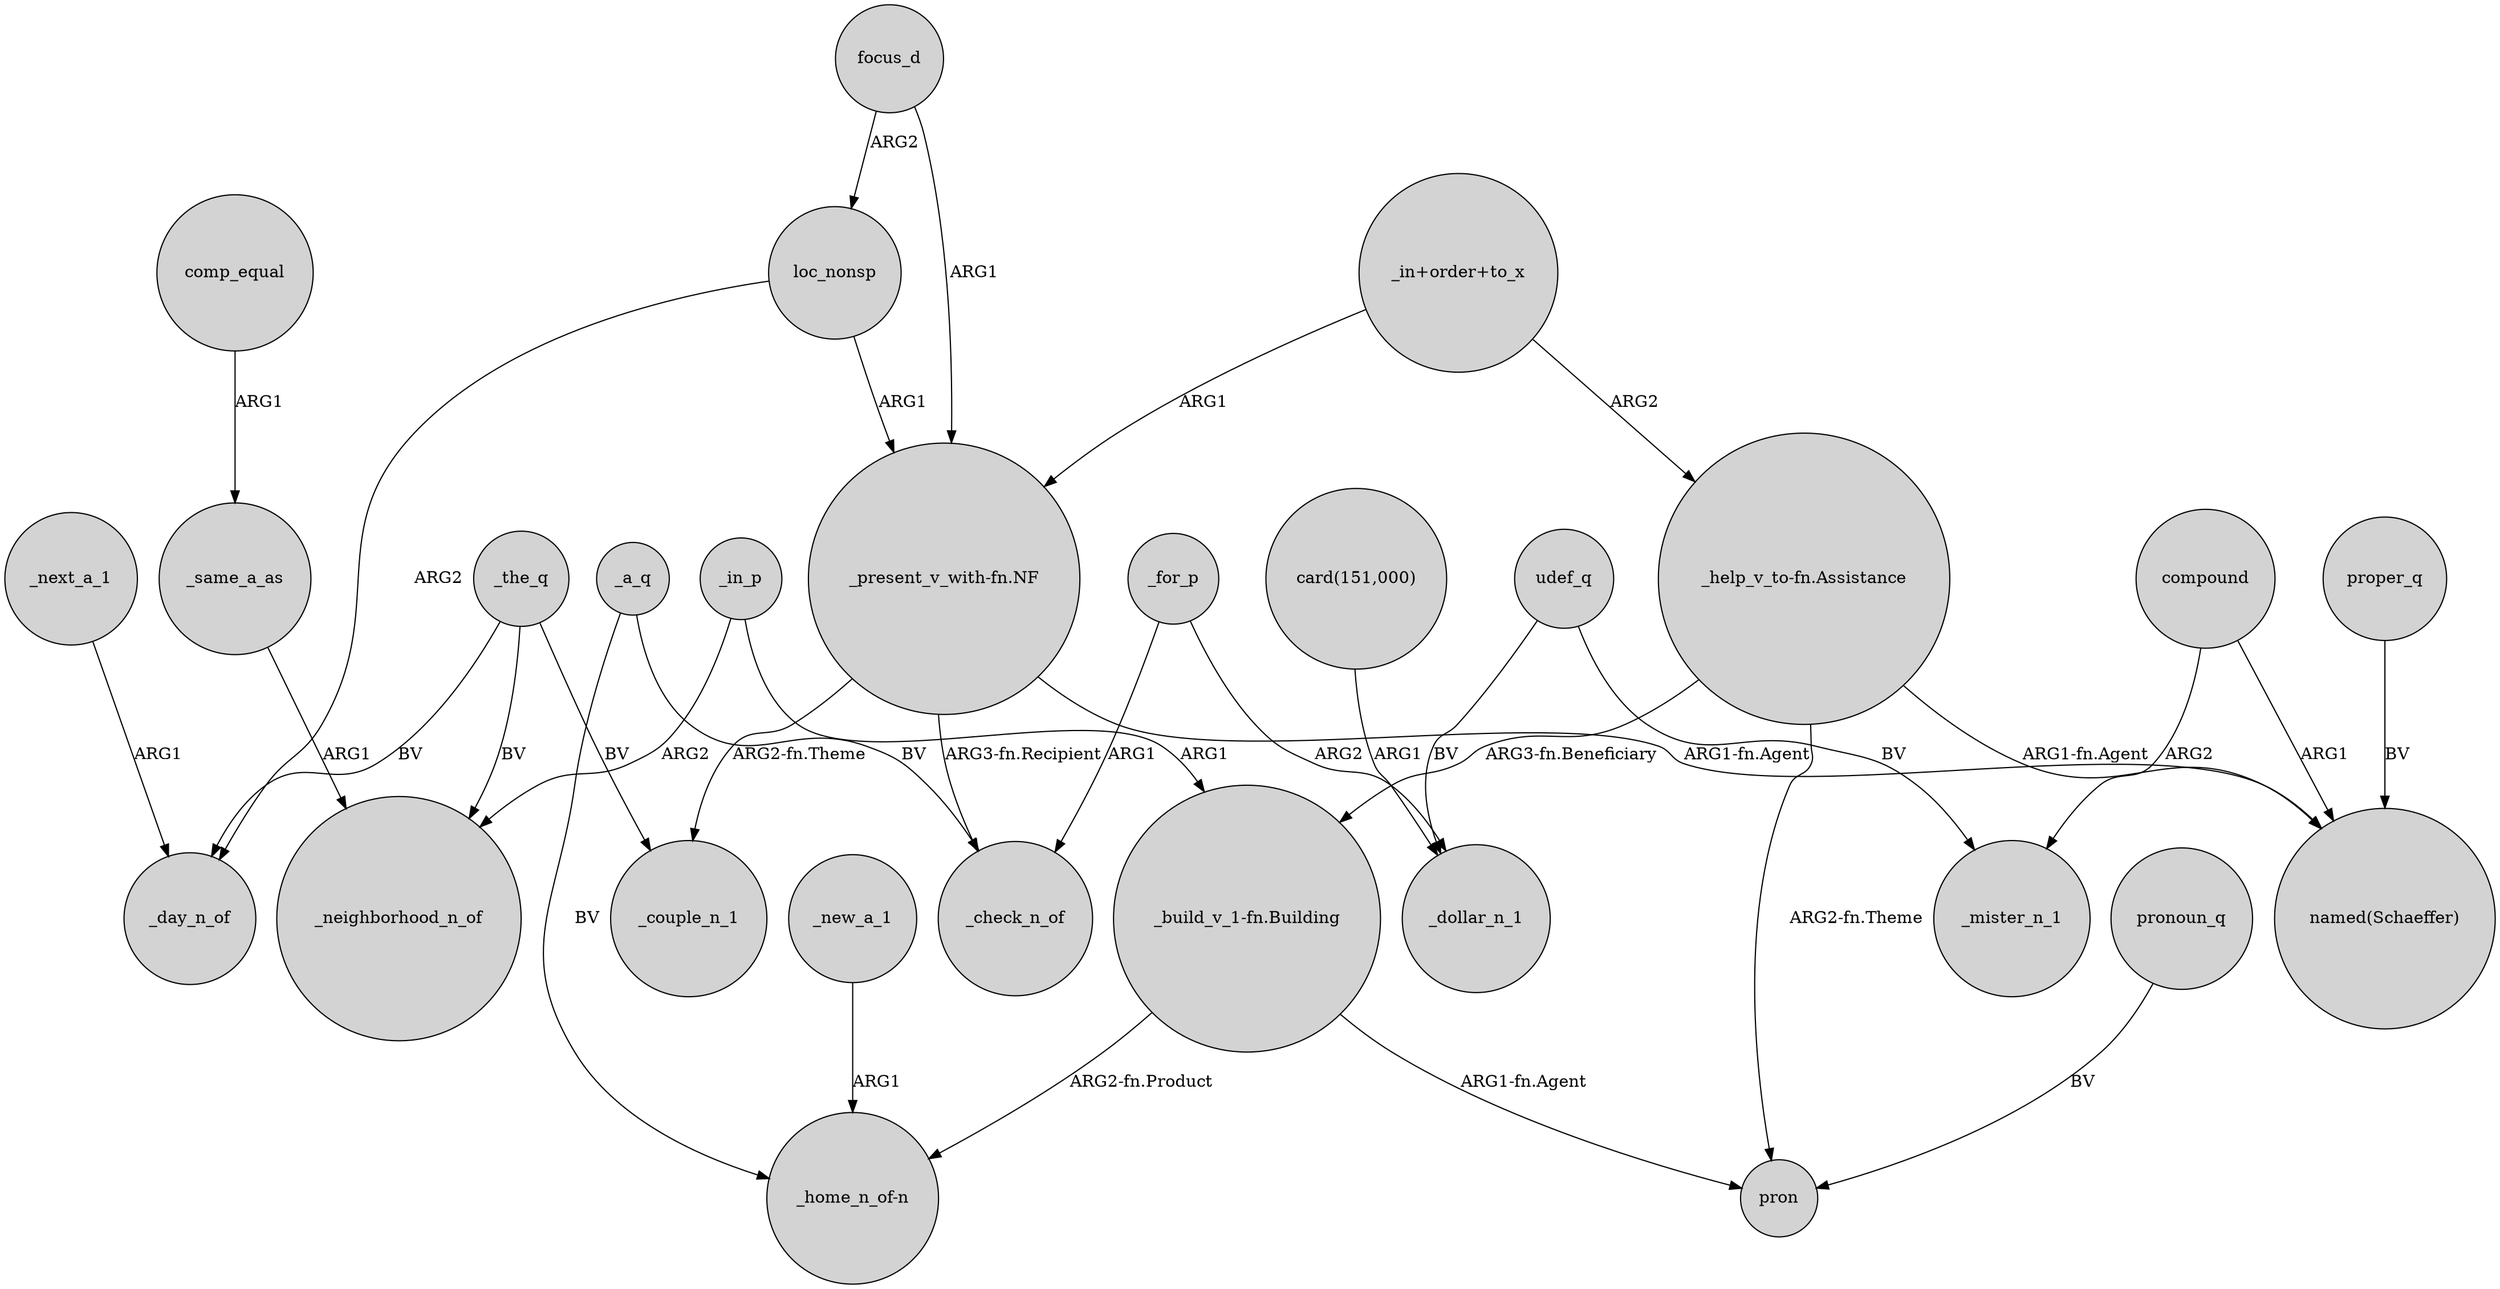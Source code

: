 digraph {
	node [shape=circle style=filled]
	focus_d -> loc_nonsp [label=ARG2]
	_the_q -> _couple_n_1 [label=BV]
	"_in+order+to_x" -> "_present_v_with-fn.NF" [label=ARG1]
	"_present_v_with-fn.NF" -> "named(Schaeffer)" [label="ARG1-fn.Agent"]
	_for_p -> _dollar_n_1 [label=ARG2]
	_a_q -> "_home_n_of-n" [label=BV]
	_for_p -> _check_n_of [label=ARG1]
	_the_q -> _neighborhood_n_of [label=BV]
	compound -> _mister_n_1 [label=ARG2]
	"_help_v_to-fn.Assistance" -> "named(Schaeffer)" [label="ARG1-fn.Agent"]
	loc_nonsp -> "_present_v_with-fn.NF" [label=ARG1]
	udef_q -> _mister_n_1 [label=BV]
	_in_p -> "_build_v_1-fn.Building" [label=ARG1]
	"_present_v_with-fn.NF" -> _couple_n_1 [label="ARG2-fn.Theme"]
	focus_d -> "_present_v_with-fn.NF" [label=ARG1]
	"_build_v_1-fn.Building" -> "_home_n_of-n" [label="ARG2-fn.Product"]
	"_help_v_to-fn.Assistance" -> pron [label="ARG2-fn.Theme"]
	"_present_v_with-fn.NF" -> _check_n_of [label="ARG3-fn.Recipient"]
	_the_q -> _day_n_of [label=BV]
	pronoun_q -> pron [label=BV]
	comp_equal -> _same_a_as [label=ARG1]
	compound -> "named(Schaeffer)" [label=ARG1]
	"card(151,000)" -> _dollar_n_1 [label=ARG1]
	_same_a_as -> _neighborhood_n_of [label=ARG1]
	_a_q -> _check_n_of [label=BV]
	"_help_v_to-fn.Assistance" -> "_build_v_1-fn.Building" [label="ARG3-fn.Beneficiary"]
	proper_q -> "named(Schaeffer)" [label=BV]
	loc_nonsp -> _day_n_of [label=ARG2]
	"_in+order+to_x" -> "_help_v_to-fn.Assistance" [label=ARG2]
	_in_p -> _neighborhood_n_of [label=ARG2]
	"_build_v_1-fn.Building" -> pron [label="ARG1-fn.Agent"]
	_new_a_1 -> "_home_n_of-n" [label=ARG1]
	_next_a_1 -> _day_n_of [label=ARG1]
	udef_q -> _dollar_n_1 [label=BV]
}
